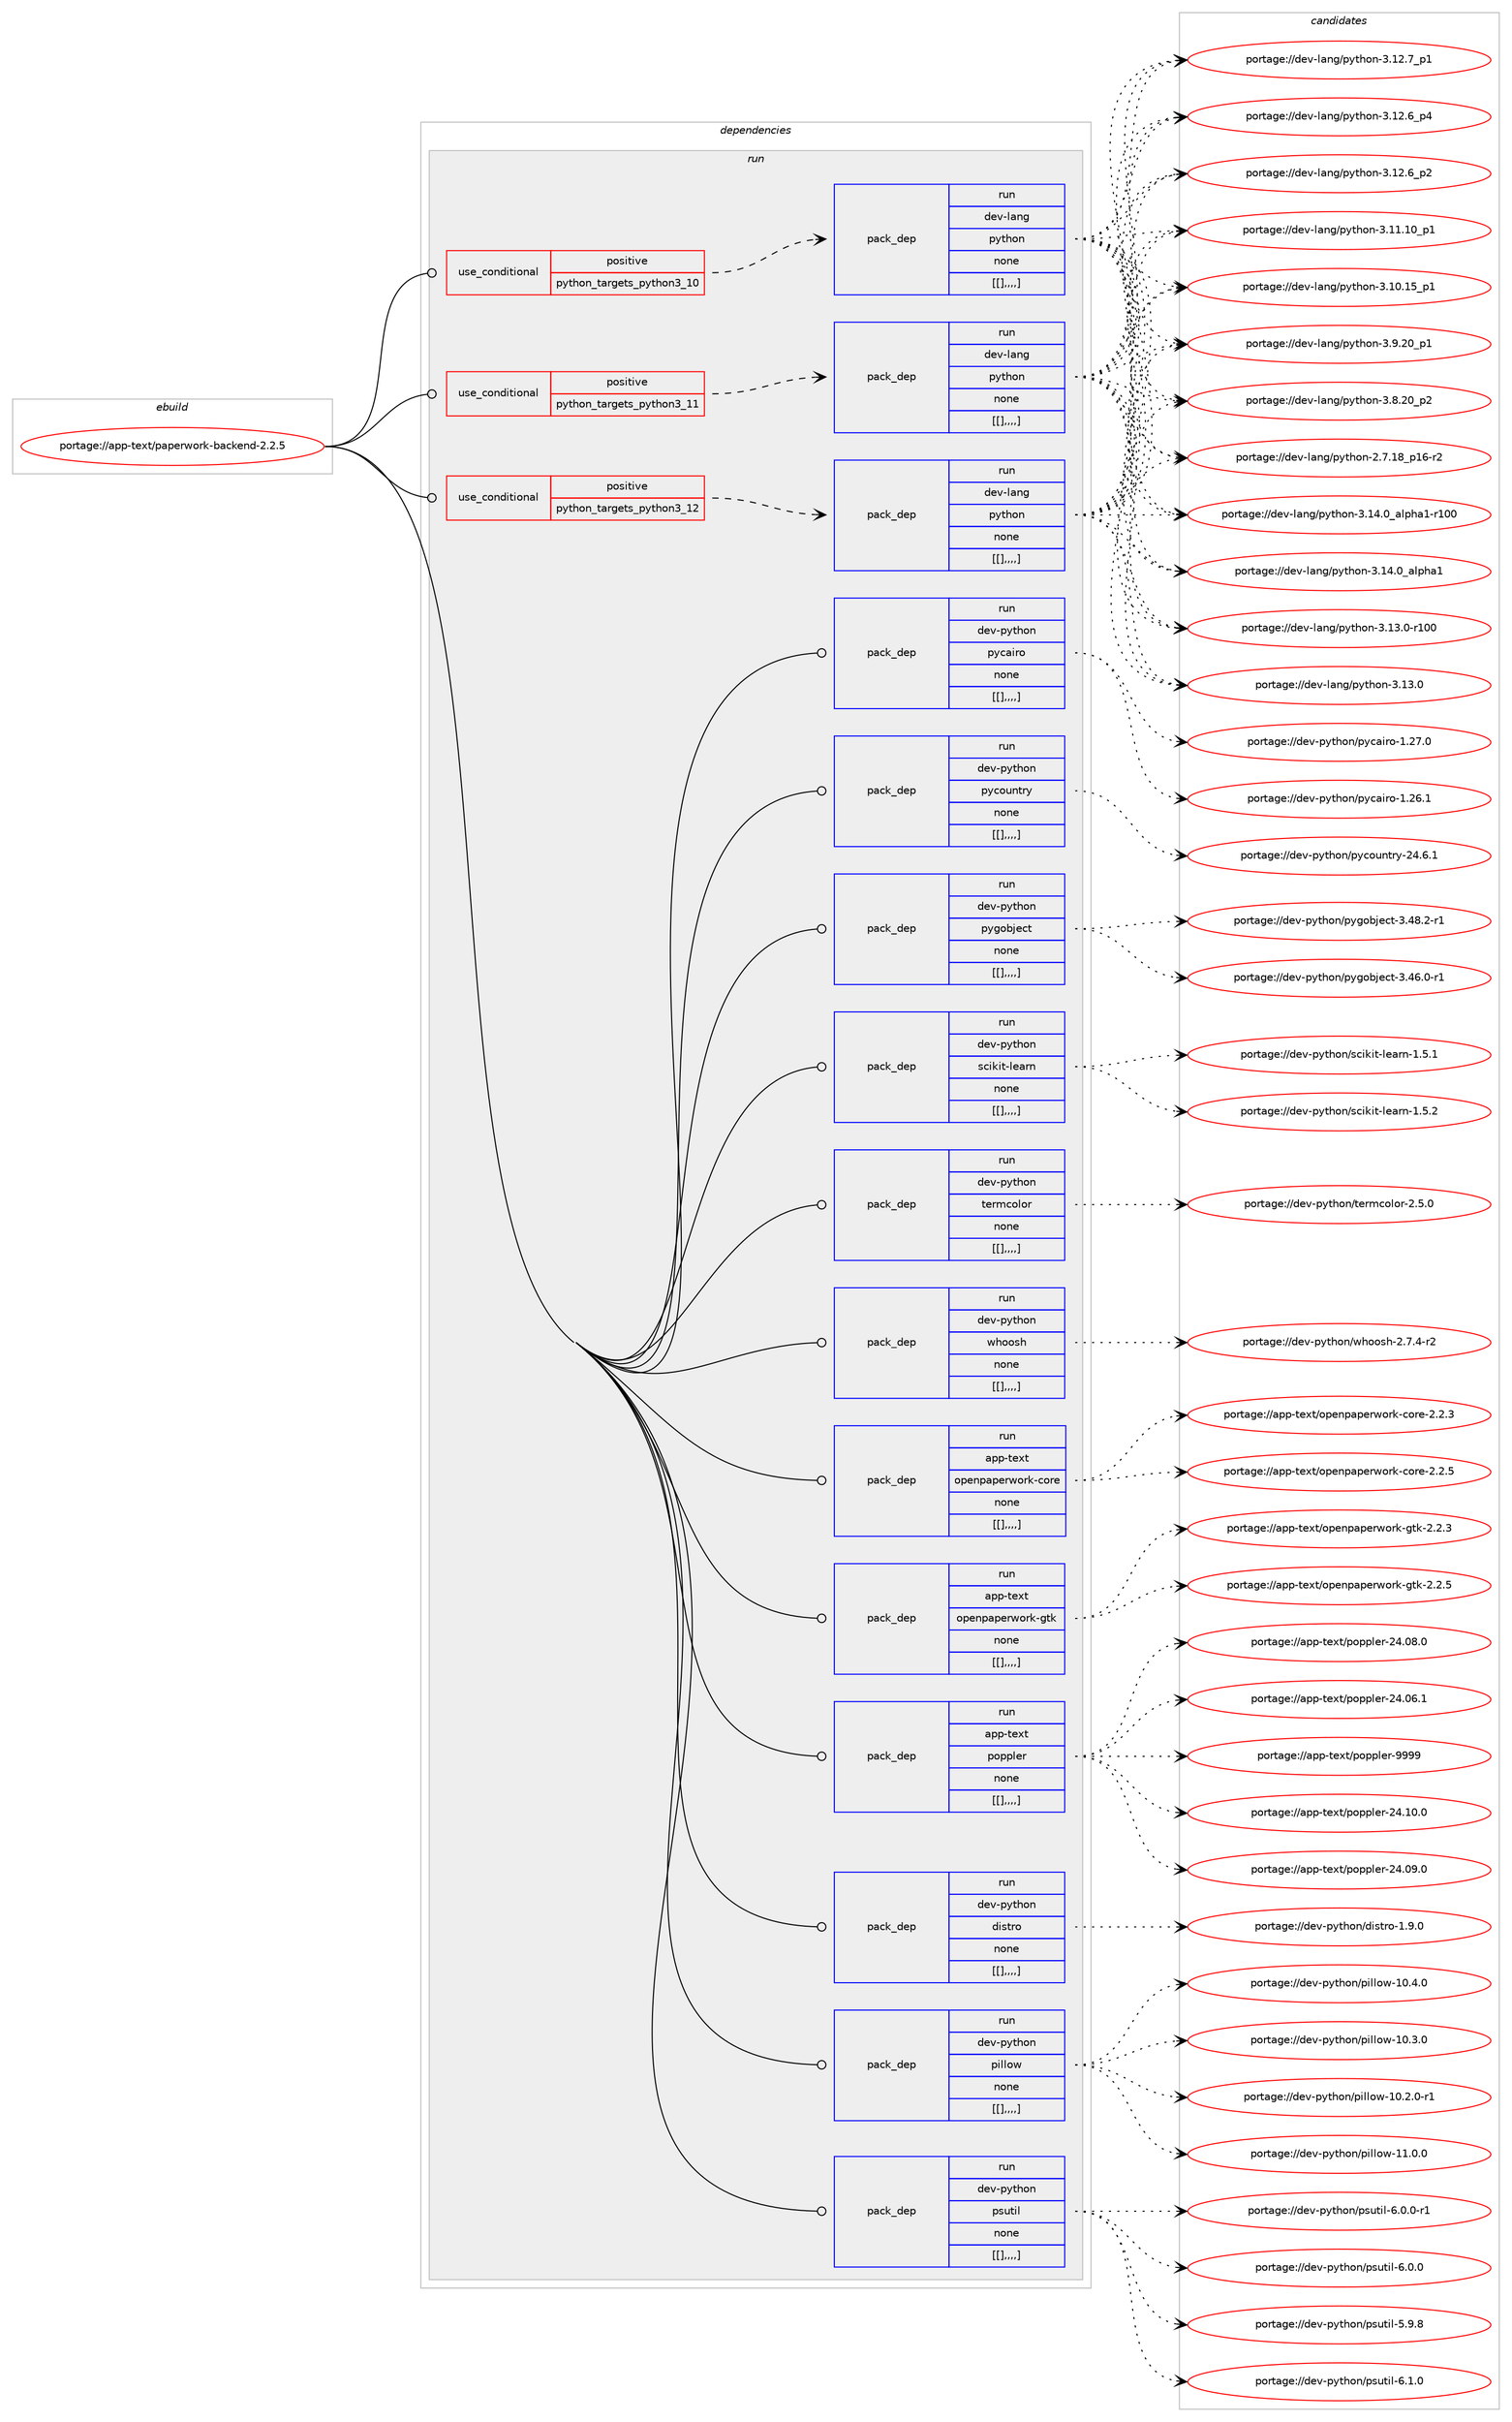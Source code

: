 digraph prolog {

# *************
# Graph options
# *************

newrank=true;
concentrate=true;
compound=true;
graph [rankdir=LR,fontname=Helvetica,fontsize=10,ranksep=1.5];#, ranksep=2.5, nodesep=0.2];
edge  [arrowhead=vee];
node  [fontname=Helvetica,fontsize=10];

# **********
# The ebuild
# **********

subgraph cluster_leftcol {
color=gray;
label=<<i>ebuild</i>>;
id [label="portage://app-text/paperwork-backend-2.2.5", color=red, width=4, href="../app-text/paperwork-backend-2.2.5.svg"];
}

# ****************
# The dependencies
# ****************

subgraph cluster_midcol {
color=gray;
label=<<i>dependencies</i>>;
subgraph cluster_compile {
fillcolor="#eeeeee";
style=filled;
label=<<i>compile</i>>;
}
subgraph cluster_compileandrun {
fillcolor="#eeeeee";
style=filled;
label=<<i>compile and run</i>>;
}
subgraph cluster_run {
fillcolor="#eeeeee";
style=filled;
label=<<i>run</i>>;
subgraph cond16831 {
dependency59771 [label=<<TABLE BORDER="0" CELLBORDER="1" CELLSPACING="0" CELLPADDING="4"><TR><TD ROWSPAN="3" CELLPADDING="10">use_conditional</TD></TR><TR><TD>positive</TD></TR><TR><TD>python_targets_python3_10</TD></TR></TABLE>>, shape=none, color=red];
subgraph pack42372 {
dependency59774 [label=<<TABLE BORDER="0" CELLBORDER="1" CELLSPACING="0" CELLPADDING="4" WIDTH="220"><TR><TD ROWSPAN="6" CELLPADDING="30">pack_dep</TD></TR><TR><TD WIDTH="110">run</TD></TR><TR><TD>dev-lang</TD></TR><TR><TD>python</TD></TR><TR><TD>none</TD></TR><TR><TD>[[],,,,]</TD></TR></TABLE>>, shape=none, color=blue];
}
dependency59771:e -> dependency59774:w [weight=20,style="dashed",arrowhead="vee"];
}
id:e -> dependency59771:w [weight=20,style="solid",arrowhead="odot"];
subgraph cond16837 {
dependency59810 [label=<<TABLE BORDER="0" CELLBORDER="1" CELLSPACING="0" CELLPADDING="4"><TR><TD ROWSPAN="3" CELLPADDING="10">use_conditional</TD></TR><TR><TD>positive</TD></TR><TR><TD>python_targets_python3_11</TD></TR></TABLE>>, shape=none, color=red];
subgraph pack42405 {
dependency59841 [label=<<TABLE BORDER="0" CELLBORDER="1" CELLSPACING="0" CELLPADDING="4" WIDTH="220"><TR><TD ROWSPAN="6" CELLPADDING="30">pack_dep</TD></TR><TR><TD WIDTH="110">run</TD></TR><TR><TD>dev-lang</TD></TR><TR><TD>python</TD></TR><TR><TD>none</TD></TR><TR><TD>[[],,,,]</TD></TR></TABLE>>, shape=none, color=blue];
}
dependency59810:e -> dependency59841:w [weight=20,style="dashed",arrowhead="vee"];
}
id:e -> dependency59810:w [weight=20,style="solid",arrowhead="odot"];
subgraph cond16843 {
dependency59858 [label=<<TABLE BORDER="0" CELLBORDER="1" CELLSPACING="0" CELLPADDING="4"><TR><TD ROWSPAN="3" CELLPADDING="10">use_conditional</TD></TR><TR><TD>positive</TD></TR><TR><TD>python_targets_python3_12</TD></TR></TABLE>>, shape=none, color=red];
subgraph pack42439 {
dependency59873 [label=<<TABLE BORDER="0" CELLBORDER="1" CELLSPACING="0" CELLPADDING="4" WIDTH="220"><TR><TD ROWSPAN="6" CELLPADDING="30">pack_dep</TD></TR><TR><TD WIDTH="110">run</TD></TR><TR><TD>dev-lang</TD></TR><TR><TD>python</TD></TR><TR><TD>none</TD></TR><TR><TD>[[],,,,]</TD></TR></TABLE>>, shape=none, color=blue];
}
dependency59858:e -> dependency59873:w [weight=20,style="dashed",arrowhead="vee"];
}
id:e -> dependency59858:w [weight=20,style="solid",arrowhead="odot"];
subgraph pack42499 {
dependency59924 [label=<<TABLE BORDER="0" CELLBORDER="1" CELLSPACING="0" CELLPADDING="4" WIDTH="220"><TR><TD ROWSPAN="6" CELLPADDING="30">pack_dep</TD></TR><TR><TD WIDTH="110">run</TD></TR><TR><TD>app-text</TD></TR><TR><TD>openpaperwork-core</TD></TR><TR><TD>none</TD></TR><TR><TD>[[],,,,]</TD></TR></TABLE>>, shape=none, color=blue];
}
id:e -> dependency59924:w [weight=20,style="solid",arrowhead="odot"];
subgraph pack42501 {
dependency59940 [label=<<TABLE BORDER="0" CELLBORDER="1" CELLSPACING="0" CELLPADDING="4" WIDTH="220"><TR><TD ROWSPAN="6" CELLPADDING="30">pack_dep</TD></TR><TR><TD WIDTH="110">run</TD></TR><TR><TD>app-text</TD></TR><TR><TD>openpaperwork-gtk</TD></TR><TR><TD>none</TD></TR><TR><TD>[[],,,,]</TD></TR></TABLE>>, shape=none, color=blue];
}
id:e -> dependency59940:w [weight=20,style="solid",arrowhead="odot"];
subgraph pack42514 {
dependency59945 [label=<<TABLE BORDER="0" CELLBORDER="1" CELLSPACING="0" CELLPADDING="4" WIDTH="220"><TR><TD ROWSPAN="6" CELLPADDING="30">pack_dep</TD></TR><TR><TD WIDTH="110">run</TD></TR><TR><TD>app-text</TD></TR><TR><TD>poppler</TD></TR><TR><TD>none</TD></TR><TR><TD>[[],,,,]</TD></TR></TABLE>>, shape=none, color=blue];
}
id:e -> dependency59945:w [weight=20,style="solid",arrowhead="odot"];
subgraph pack42519 {
dependency59949 [label=<<TABLE BORDER="0" CELLBORDER="1" CELLSPACING="0" CELLPADDING="4" WIDTH="220"><TR><TD ROWSPAN="6" CELLPADDING="30">pack_dep</TD></TR><TR><TD WIDTH="110">run</TD></TR><TR><TD>dev-python</TD></TR><TR><TD>distro</TD></TR><TR><TD>none</TD></TR><TR><TD>[[],,,,]</TD></TR></TABLE>>, shape=none, color=blue];
}
id:e -> dependency59949:w [weight=20,style="solid",arrowhead="odot"];
subgraph pack42522 {
dependency59952 [label=<<TABLE BORDER="0" CELLBORDER="1" CELLSPACING="0" CELLPADDING="4" WIDTH="220"><TR><TD ROWSPAN="6" CELLPADDING="30">pack_dep</TD></TR><TR><TD WIDTH="110">run</TD></TR><TR><TD>dev-python</TD></TR><TR><TD>pillow</TD></TR><TR><TD>none</TD></TR><TR><TD>[[],,,,]</TD></TR></TABLE>>, shape=none, color=blue];
}
id:e -> dependency59952:w [weight=20,style="solid",arrowhead="odot"];
subgraph pack42537 {
dependency59971 [label=<<TABLE BORDER="0" CELLBORDER="1" CELLSPACING="0" CELLPADDING="4" WIDTH="220"><TR><TD ROWSPAN="6" CELLPADDING="30">pack_dep</TD></TR><TR><TD WIDTH="110">run</TD></TR><TR><TD>dev-python</TD></TR><TR><TD>psutil</TD></TR><TR><TD>none</TD></TR><TR><TD>[[],,,,]</TD></TR></TABLE>>, shape=none, color=blue];
}
id:e -> dependency59971:w [weight=20,style="solid",arrowhead="odot"];
subgraph pack42556 {
dependency59999 [label=<<TABLE BORDER="0" CELLBORDER="1" CELLSPACING="0" CELLPADDING="4" WIDTH="220"><TR><TD ROWSPAN="6" CELLPADDING="30">pack_dep</TD></TR><TR><TD WIDTH="110">run</TD></TR><TR><TD>dev-python</TD></TR><TR><TD>pycairo</TD></TR><TR><TD>none</TD></TR><TR><TD>[[],,,,]</TD></TR></TABLE>>, shape=none, color=blue];
}
id:e -> dependency59999:w [weight=20,style="solid",arrowhead="odot"];
subgraph pack42561 {
dependency60021 [label=<<TABLE BORDER="0" CELLBORDER="1" CELLSPACING="0" CELLPADDING="4" WIDTH="220"><TR><TD ROWSPAN="6" CELLPADDING="30">pack_dep</TD></TR><TR><TD WIDTH="110">run</TD></TR><TR><TD>dev-python</TD></TR><TR><TD>pycountry</TD></TR><TR><TD>none</TD></TR><TR><TD>[[],,,,]</TD></TR></TABLE>>, shape=none, color=blue];
}
id:e -> dependency60021:w [weight=20,style="solid",arrowhead="odot"];
subgraph pack42590 {
dependency60042 [label=<<TABLE BORDER="0" CELLBORDER="1" CELLSPACING="0" CELLPADDING="4" WIDTH="220"><TR><TD ROWSPAN="6" CELLPADDING="30">pack_dep</TD></TR><TR><TD WIDTH="110">run</TD></TR><TR><TD>dev-python</TD></TR><TR><TD>pygobject</TD></TR><TR><TD>none</TD></TR><TR><TD>[[],,,,]</TD></TR></TABLE>>, shape=none, color=blue];
}
id:e -> dependency60042:w [weight=20,style="solid",arrowhead="odot"];
subgraph pack42605 {
dependency60059 [label=<<TABLE BORDER="0" CELLBORDER="1" CELLSPACING="0" CELLPADDING="4" WIDTH="220"><TR><TD ROWSPAN="6" CELLPADDING="30">pack_dep</TD></TR><TR><TD WIDTH="110">run</TD></TR><TR><TD>dev-python</TD></TR><TR><TD>scikit-learn</TD></TR><TR><TD>none</TD></TR><TR><TD>[[],,,,]</TD></TR></TABLE>>, shape=none, color=blue];
}
id:e -> dependency60059:w [weight=20,style="solid",arrowhead="odot"];
subgraph pack42606 {
dependency60062 [label=<<TABLE BORDER="0" CELLBORDER="1" CELLSPACING="0" CELLPADDING="4" WIDTH="220"><TR><TD ROWSPAN="6" CELLPADDING="30">pack_dep</TD></TR><TR><TD WIDTH="110">run</TD></TR><TR><TD>dev-python</TD></TR><TR><TD>termcolor</TD></TR><TR><TD>none</TD></TR><TR><TD>[[],,,,]</TD></TR></TABLE>>, shape=none, color=blue];
}
id:e -> dependency60062:w [weight=20,style="solid",arrowhead="odot"];
subgraph pack42655 {
dependency60119 [label=<<TABLE BORDER="0" CELLBORDER="1" CELLSPACING="0" CELLPADDING="4" WIDTH="220"><TR><TD ROWSPAN="6" CELLPADDING="30">pack_dep</TD></TR><TR><TD WIDTH="110">run</TD></TR><TR><TD>dev-python</TD></TR><TR><TD>whoosh</TD></TR><TR><TD>none</TD></TR><TR><TD>[[],,,,]</TD></TR></TABLE>>, shape=none, color=blue];
}
id:e -> dependency60119:w [weight=20,style="solid",arrowhead="odot"];
}
}

# **************
# The candidates
# **************

subgraph cluster_choices {
rank=same;
color=gray;
label=<<i>candidates</i>>;

subgraph choice40847 {
color=black;
nodesep=1;
choice100101118451089711010347112121116104111110455146495246489597108112104974945114494848 [label="portage://dev-lang/python-3.14.0_alpha1-r100", color=red, width=4,href="../dev-lang/python-3.14.0_alpha1-r100.svg"];
choice1001011184510897110103471121211161041111104551464952464895971081121049749 [label="portage://dev-lang/python-3.14.0_alpha1", color=red, width=4,href="../dev-lang/python-3.14.0_alpha1.svg"];
choice1001011184510897110103471121211161041111104551464951464845114494848 [label="portage://dev-lang/python-3.13.0-r100", color=red, width=4,href="../dev-lang/python-3.13.0-r100.svg"];
choice10010111845108971101034711212111610411111045514649514648 [label="portage://dev-lang/python-3.13.0", color=red, width=4,href="../dev-lang/python-3.13.0.svg"];
choice100101118451089711010347112121116104111110455146495046559511249 [label="portage://dev-lang/python-3.12.7_p1", color=red, width=4,href="../dev-lang/python-3.12.7_p1.svg"];
choice100101118451089711010347112121116104111110455146495046549511252 [label="portage://dev-lang/python-3.12.6_p4", color=red, width=4,href="../dev-lang/python-3.12.6_p4.svg"];
choice100101118451089711010347112121116104111110455146495046549511250 [label="portage://dev-lang/python-3.12.6_p2", color=red, width=4,href="../dev-lang/python-3.12.6_p2.svg"];
choice10010111845108971101034711212111610411111045514649494649489511249 [label="portage://dev-lang/python-3.11.10_p1", color=red, width=4,href="../dev-lang/python-3.11.10_p1.svg"];
choice10010111845108971101034711212111610411111045514649484649539511249 [label="portage://dev-lang/python-3.10.15_p1", color=red, width=4,href="../dev-lang/python-3.10.15_p1.svg"];
choice100101118451089711010347112121116104111110455146574650489511249 [label="portage://dev-lang/python-3.9.20_p1", color=red, width=4,href="../dev-lang/python-3.9.20_p1.svg"];
choice100101118451089711010347112121116104111110455146564650489511250 [label="portage://dev-lang/python-3.8.20_p2", color=red, width=4,href="../dev-lang/python-3.8.20_p2.svg"];
choice100101118451089711010347112121116104111110455046554649569511249544511450 [label="portage://dev-lang/python-2.7.18_p16-r2", color=red, width=4,href="../dev-lang/python-2.7.18_p16-r2.svg"];
dependency59774:e -> choice100101118451089711010347112121116104111110455146495246489597108112104974945114494848:w [style=dotted,weight="100"];
dependency59774:e -> choice1001011184510897110103471121211161041111104551464952464895971081121049749:w [style=dotted,weight="100"];
dependency59774:e -> choice1001011184510897110103471121211161041111104551464951464845114494848:w [style=dotted,weight="100"];
dependency59774:e -> choice10010111845108971101034711212111610411111045514649514648:w [style=dotted,weight="100"];
dependency59774:e -> choice100101118451089711010347112121116104111110455146495046559511249:w [style=dotted,weight="100"];
dependency59774:e -> choice100101118451089711010347112121116104111110455146495046549511252:w [style=dotted,weight="100"];
dependency59774:e -> choice100101118451089711010347112121116104111110455146495046549511250:w [style=dotted,weight="100"];
dependency59774:e -> choice10010111845108971101034711212111610411111045514649494649489511249:w [style=dotted,weight="100"];
dependency59774:e -> choice10010111845108971101034711212111610411111045514649484649539511249:w [style=dotted,weight="100"];
dependency59774:e -> choice100101118451089711010347112121116104111110455146574650489511249:w [style=dotted,weight="100"];
dependency59774:e -> choice100101118451089711010347112121116104111110455146564650489511250:w [style=dotted,weight="100"];
dependency59774:e -> choice100101118451089711010347112121116104111110455046554649569511249544511450:w [style=dotted,weight="100"];
}
subgraph choice40854 {
color=black;
nodesep=1;
choice100101118451089711010347112121116104111110455146495246489597108112104974945114494848 [label="portage://dev-lang/python-3.14.0_alpha1-r100", color=red, width=4,href="../dev-lang/python-3.14.0_alpha1-r100.svg"];
choice1001011184510897110103471121211161041111104551464952464895971081121049749 [label="portage://dev-lang/python-3.14.0_alpha1", color=red, width=4,href="../dev-lang/python-3.14.0_alpha1.svg"];
choice1001011184510897110103471121211161041111104551464951464845114494848 [label="portage://dev-lang/python-3.13.0-r100", color=red, width=4,href="../dev-lang/python-3.13.0-r100.svg"];
choice10010111845108971101034711212111610411111045514649514648 [label="portage://dev-lang/python-3.13.0", color=red, width=4,href="../dev-lang/python-3.13.0.svg"];
choice100101118451089711010347112121116104111110455146495046559511249 [label="portage://dev-lang/python-3.12.7_p1", color=red, width=4,href="../dev-lang/python-3.12.7_p1.svg"];
choice100101118451089711010347112121116104111110455146495046549511252 [label="portage://dev-lang/python-3.12.6_p4", color=red, width=4,href="../dev-lang/python-3.12.6_p4.svg"];
choice100101118451089711010347112121116104111110455146495046549511250 [label="portage://dev-lang/python-3.12.6_p2", color=red, width=4,href="../dev-lang/python-3.12.6_p2.svg"];
choice10010111845108971101034711212111610411111045514649494649489511249 [label="portage://dev-lang/python-3.11.10_p1", color=red, width=4,href="../dev-lang/python-3.11.10_p1.svg"];
choice10010111845108971101034711212111610411111045514649484649539511249 [label="portage://dev-lang/python-3.10.15_p1", color=red, width=4,href="../dev-lang/python-3.10.15_p1.svg"];
choice100101118451089711010347112121116104111110455146574650489511249 [label="portage://dev-lang/python-3.9.20_p1", color=red, width=4,href="../dev-lang/python-3.9.20_p1.svg"];
choice100101118451089711010347112121116104111110455146564650489511250 [label="portage://dev-lang/python-3.8.20_p2", color=red, width=4,href="../dev-lang/python-3.8.20_p2.svg"];
choice100101118451089711010347112121116104111110455046554649569511249544511450 [label="portage://dev-lang/python-2.7.18_p16-r2", color=red, width=4,href="../dev-lang/python-2.7.18_p16-r2.svg"];
dependency59841:e -> choice100101118451089711010347112121116104111110455146495246489597108112104974945114494848:w [style=dotted,weight="100"];
dependency59841:e -> choice1001011184510897110103471121211161041111104551464952464895971081121049749:w [style=dotted,weight="100"];
dependency59841:e -> choice1001011184510897110103471121211161041111104551464951464845114494848:w [style=dotted,weight="100"];
dependency59841:e -> choice10010111845108971101034711212111610411111045514649514648:w [style=dotted,weight="100"];
dependency59841:e -> choice100101118451089711010347112121116104111110455146495046559511249:w [style=dotted,weight="100"];
dependency59841:e -> choice100101118451089711010347112121116104111110455146495046549511252:w [style=dotted,weight="100"];
dependency59841:e -> choice100101118451089711010347112121116104111110455146495046549511250:w [style=dotted,weight="100"];
dependency59841:e -> choice10010111845108971101034711212111610411111045514649494649489511249:w [style=dotted,weight="100"];
dependency59841:e -> choice10010111845108971101034711212111610411111045514649484649539511249:w [style=dotted,weight="100"];
dependency59841:e -> choice100101118451089711010347112121116104111110455146574650489511249:w [style=dotted,weight="100"];
dependency59841:e -> choice100101118451089711010347112121116104111110455146564650489511250:w [style=dotted,weight="100"];
dependency59841:e -> choice100101118451089711010347112121116104111110455046554649569511249544511450:w [style=dotted,weight="100"];
}
subgraph choice40859 {
color=black;
nodesep=1;
choice100101118451089711010347112121116104111110455146495246489597108112104974945114494848 [label="portage://dev-lang/python-3.14.0_alpha1-r100", color=red, width=4,href="../dev-lang/python-3.14.0_alpha1-r100.svg"];
choice1001011184510897110103471121211161041111104551464952464895971081121049749 [label="portage://dev-lang/python-3.14.0_alpha1", color=red, width=4,href="../dev-lang/python-3.14.0_alpha1.svg"];
choice1001011184510897110103471121211161041111104551464951464845114494848 [label="portage://dev-lang/python-3.13.0-r100", color=red, width=4,href="../dev-lang/python-3.13.0-r100.svg"];
choice10010111845108971101034711212111610411111045514649514648 [label="portage://dev-lang/python-3.13.0", color=red, width=4,href="../dev-lang/python-3.13.0.svg"];
choice100101118451089711010347112121116104111110455146495046559511249 [label="portage://dev-lang/python-3.12.7_p1", color=red, width=4,href="../dev-lang/python-3.12.7_p1.svg"];
choice100101118451089711010347112121116104111110455146495046549511252 [label="portage://dev-lang/python-3.12.6_p4", color=red, width=4,href="../dev-lang/python-3.12.6_p4.svg"];
choice100101118451089711010347112121116104111110455146495046549511250 [label="portage://dev-lang/python-3.12.6_p2", color=red, width=4,href="../dev-lang/python-3.12.6_p2.svg"];
choice10010111845108971101034711212111610411111045514649494649489511249 [label="portage://dev-lang/python-3.11.10_p1", color=red, width=4,href="../dev-lang/python-3.11.10_p1.svg"];
choice10010111845108971101034711212111610411111045514649484649539511249 [label="portage://dev-lang/python-3.10.15_p1", color=red, width=4,href="../dev-lang/python-3.10.15_p1.svg"];
choice100101118451089711010347112121116104111110455146574650489511249 [label="portage://dev-lang/python-3.9.20_p1", color=red, width=4,href="../dev-lang/python-3.9.20_p1.svg"];
choice100101118451089711010347112121116104111110455146564650489511250 [label="portage://dev-lang/python-3.8.20_p2", color=red, width=4,href="../dev-lang/python-3.8.20_p2.svg"];
choice100101118451089711010347112121116104111110455046554649569511249544511450 [label="portage://dev-lang/python-2.7.18_p16-r2", color=red, width=4,href="../dev-lang/python-2.7.18_p16-r2.svg"];
dependency59873:e -> choice100101118451089711010347112121116104111110455146495246489597108112104974945114494848:w [style=dotted,weight="100"];
dependency59873:e -> choice1001011184510897110103471121211161041111104551464952464895971081121049749:w [style=dotted,weight="100"];
dependency59873:e -> choice1001011184510897110103471121211161041111104551464951464845114494848:w [style=dotted,weight="100"];
dependency59873:e -> choice10010111845108971101034711212111610411111045514649514648:w [style=dotted,weight="100"];
dependency59873:e -> choice100101118451089711010347112121116104111110455146495046559511249:w [style=dotted,weight="100"];
dependency59873:e -> choice100101118451089711010347112121116104111110455146495046549511252:w [style=dotted,weight="100"];
dependency59873:e -> choice100101118451089711010347112121116104111110455146495046549511250:w [style=dotted,weight="100"];
dependency59873:e -> choice10010111845108971101034711212111610411111045514649494649489511249:w [style=dotted,weight="100"];
dependency59873:e -> choice10010111845108971101034711212111610411111045514649484649539511249:w [style=dotted,weight="100"];
dependency59873:e -> choice100101118451089711010347112121116104111110455146574650489511249:w [style=dotted,weight="100"];
dependency59873:e -> choice100101118451089711010347112121116104111110455146564650489511250:w [style=dotted,weight="100"];
dependency59873:e -> choice100101118451089711010347112121116104111110455046554649569511249544511450:w [style=dotted,weight="100"];
}
subgraph choice40865 {
color=black;
nodesep=1;
choice971121124511610112011647111112101110112971121011141191111141074599111114101455046504653 [label="portage://app-text/openpaperwork-core-2.2.5", color=red, width=4,href="../app-text/openpaperwork-core-2.2.5.svg"];
choice971121124511610112011647111112101110112971121011141191111141074599111114101455046504651 [label="portage://app-text/openpaperwork-core-2.2.3", color=red, width=4,href="../app-text/openpaperwork-core-2.2.3.svg"];
dependency59924:e -> choice971121124511610112011647111112101110112971121011141191111141074599111114101455046504653:w [style=dotted,weight="100"];
dependency59924:e -> choice971121124511610112011647111112101110112971121011141191111141074599111114101455046504651:w [style=dotted,weight="100"];
}
subgraph choice40867 {
color=black;
nodesep=1;
choice9711211245116101120116471111121011101129711210111411911111410745103116107455046504653 [label="portage://app-text/openpaperwork-gtk-2.2.5", color=red, width=4,href="../app-text/openpaperwork-gtk-2.2.5.svg"];
choice9711211245116101120116471111121011101129711210111411911111410745103116107455046504651 [label="portage://app-text/openpaperwork-gtk-2.2.3", color=red, width=4,href="../app-text/openpaperwork-gtk-2.2.3.svg"];
dependency59940:e -> choice9711211245116101120116471111121011101129711210111411911111410745103116107455046504653:w [style=dotted,weight="100"];
dependency59940:e -> choice9711211245116101120116471111121011101129711210111411911111410745103116107455046504651:w [style=dotted,weight="100"];
}
subgraph choice40869 {
color=black;
nodesep=1;
choice9711211245116101120116471121111121121081011144557575757 [label="portage://app-text/poppler-9999", color=red, width=4,href="../app-text/poppler-9999.svg"];
choice9711211245116101120116471121111121121081011144550524649484648 [label="portage://app-text/poppler-24.10.0", color=red, width=4,href="../app-text/poppler-24.10.0.svg"];
choice9711211245116101120116471121111121121081011144550524648574648 [label="portage://app-text/poppler-24.09.0", color=red, width=4,href="../app-text/poppler-24.09.0.svg"];
choice9711211245116101120116471121111121121081011144550524648564648 [label="portage://app-text/poppler-24.08.0", color=red, width=4,href="../app-text/poppler-24.08.0.svg"];
choice9711211245116101120116471121111121121081011144550524648544649 [label="portage://app-text/poppler-24.06.1", color=red, width=4,href="../app-text/poppler-24.06.1.svg"];
dependency59945:e -> choice9711211245116101120116471121111121121081011144557575757:w [style=dotted,weight="100"];
dependency59945:e -> choice9711211245116101120116471121111121121081011144550524649484648:w [style=dotted,weight="100"];
dependency59945:e -> choice9711211245116101120116471121111121121081011144550524648574648:w [style=dotted,weight="100"];
dependency59945:e -> choice9711211245116101120116471121111121121081011144550524648564648:w [style=dotted,weight="100"];
dependency59945:e -> choice9711211245116101120116471121111121121081011144550524648544649:w [style=dotted,weight="100"];
}
subgraph choice40874 {
color=black;
nodesep=1;
choice1001011184511212111610411111047100105115116114111454946574648 [label="portage://dev-python/distro-1.9.0", color=red, width=4,href="../dev-python/distro-1.9.0.svg"];
dependency59949:e -> choice1001011184511212111610411111047100105115116114111454946574648:w [style=dotted,weight="100"];
}
subgraph choice40902 {
color=black;
nodesep=1;
choice100101118451121211161041111104711210510810811111945494946484648 [label="portage://dev-python/pillow-11.0.0", color=red, width=4,href="../dev-python/pillow-11.0.0.svg"];
choice100101118451121211161041111104711210510810811111945494846524648 [label="portage://dev-python/pillow-10.4.0", color=red, width=4,href="../dev-python/pillow-10.4.0.svg"];
choice100101118451121211161041111104711210510810811111945494846514648 [label="portage://dev-python/pillow-10.3.0", color=red, width=4,href="../dev-python/pillow-10.3.0.svg"];
choice1001011184511212111610411111047112105108108111119454948465046484511449 [label="portage://dev-python/pillow-10.2.0-r1", color=red, width=4,href="../dev-python/pillow-10.2.0-r1.svg"];
dependency59952:e -> choice100101118451121211161041111104711210510810811111945494946484648:w [style=dotted,weight="100"];
dependency59952:e -> choice100101118451121211161041111104711210510810811111945494846524648:w [style=dotted,weight="100"];
dependency59952:e -> choice100101118451121211161041111104711210510810811111945494846514648:w [style=dotted,weight="100"];
dependency59952:e -> choice1001011184511212111610411111047112105108108111119454948465046484511449:w [style=dotted,weight="100"];
}
subgraph choice40923 {
color=black;
nodesep=1;
choice1001011184511212111610411111047112115117116105108455446494648 [label="portage://dev-python/psutil-6.1.0", color=red, width=4,href="../dev-python/psutil-6.1.0.svg"];
choice10010111845112121116104111110471121151171161051084554464846484511449 [label="portage://dev-python/psutil-6.0.0-r1", color=red, width=4,href="../dev-python/psutil-6.0.0-r1.svg"];
choice1001011184511212111610411111047112115117116105108455446484648 [label="portage://dev-python/psutil-6.0.0", color=red, width=4,href="../dev-python/psutil-6.0.0.svg"];
choice1001011184511212111610411111047112115117116105108455346574656 [label="portage://dev-python/psutil-5.9.8", color=red, width=4,href="../dev-python/psutil-5.9.8.svg"];
dependency59971:e -> choice1001011184511212111610411111047112115117116105108455446494648:w [style=dotted,weight="100"];
dependency59971:e -> choice10010111845112121116104111110471121151171161051084554464846484511449:w [style=dotted,weight="100"];
dependency59971:e -> choice1001011184511212111610411111047112115117116105108455446484648:w [style=dotted,weight="100"];
dependency59971:e -> choice1001011184511212111610411111047112115117116105108455346574656:w [style=dotted,weight="100"];
}
subgraph choice40929 {
color=black;
nodesep=1;
choice1001011184511212111610411111047112121999710511411145494650554648 [label="portage://dev-python/pycairo-1.27.0", color=red, width=4,href="../dev-python/pycairo-1.27.0.svg"];
choice1001011184511212111610411111047112121999710511411145494650544649 [label="portage://dev-python/pycairo-1.26.1", color=red, width=4,href="../dev-python/pycairo-1.26.1.svg"];
dependency59999:e -> choice1001011184511212111610411111047112121999710511411145494650554648:w [style=dotted,weight="100"];
dependency59999:e -> choice1001011184511212111610411111047112121999710511411145494650544649:w [style=dotted,weight="100"];
}
subgraph choice40949 {
color=black;
nodesep=1;
choice10010111845112121116104111110471121219911111711011611412145505246544649 [label="portage://dev-python/pycountry-24.6.1", color=red, width=4,href="../dev-python/pycountry-24.6.1.svg"];
dependency60021:e -> choice10010111845112121116104111110471121219911111711011611412145505246544649:w [style=dotted,weight="100"];
}
subgraph choice40994 {
color=black;
nodesep=1;
choice10010111845112121116104111110471121211031119810610199116455146525646504511449 [label="portage://dev-python/pygobject-3.48.2-r1", color=red, width=4,href="../dev-python/pygobject-3.48.2-r1.svg"];
choice10010111845112121116104111110471121211031119810610199116455146525446484511449 [label="portage://dev-python/pygobject-3.46.0-r1", color=red, width=4,href="../dev-python/pygobject-3.46.0-r1.svg"];
dependency60042:e -> choice10010111845112121116104111110471121211031119810610199116455146525646504511449:w [style=dotted,weight="100"];
dependency60042:e -> choice10010111845112121116104111110471121211031119810610199116455146525446484511449:w [style=dotted,weight="100"];
}
subgraph choice41037 {
color=black;
nodesep=1;
choice1001011184511212111610411111047115991051071051164510810197114110454946534650 [label="portage://dev-python/scikit-learn-1.5.2", color=red, width=4,href="../dev-python/scikit-learn-1.5.2.svg"];
choice1001011184511212111610411111047115991051071051164510810197114110454946534649 [label="portage://dev-python/scikit-learn-1.5.1", color=red, width=4,href="../dev-python/scikit-learn-1.5.1.svg"];
dependency60059:e -> choice1001011184511212111610411111047115991051071051164510810197114110454946534650:w [style=dotted,weight="100"];
dependency60059:e -> choice1001011184511212111610411111047115991051071051164510810197114110454946534649:w [style=dotted,weight="100"];
}
subgraph choice41040 {
color=black;
nodesep=1;
choice100101118451121211161041111104711610111410999111108111114455046534648 [label="portage://dev-python/termcolor-2.5.0", color=red, width=4,href="../dev-python/termcolor-2.5.0.svg"];
dependency60062:e -> choice100101118451121211161041111104711610111410999111108111114455046534648:w [style=dotted,weight="100"];
}
subgraph choice41066 {
color=black;
nodesep=1;
choice10010111845112121116104111110471191041111111151044550465546524511450 [label="portage://dev-python/whoosh-2.7.4-r2", color=red, width=4,href="../dev-python/whoosh-2.7.4-r2.svg"];
dependency60119:e -> choice10010111845112121116104111110471191041111111151044550465546524511450:w [style=dotted,weight="100"];
}
}

}
